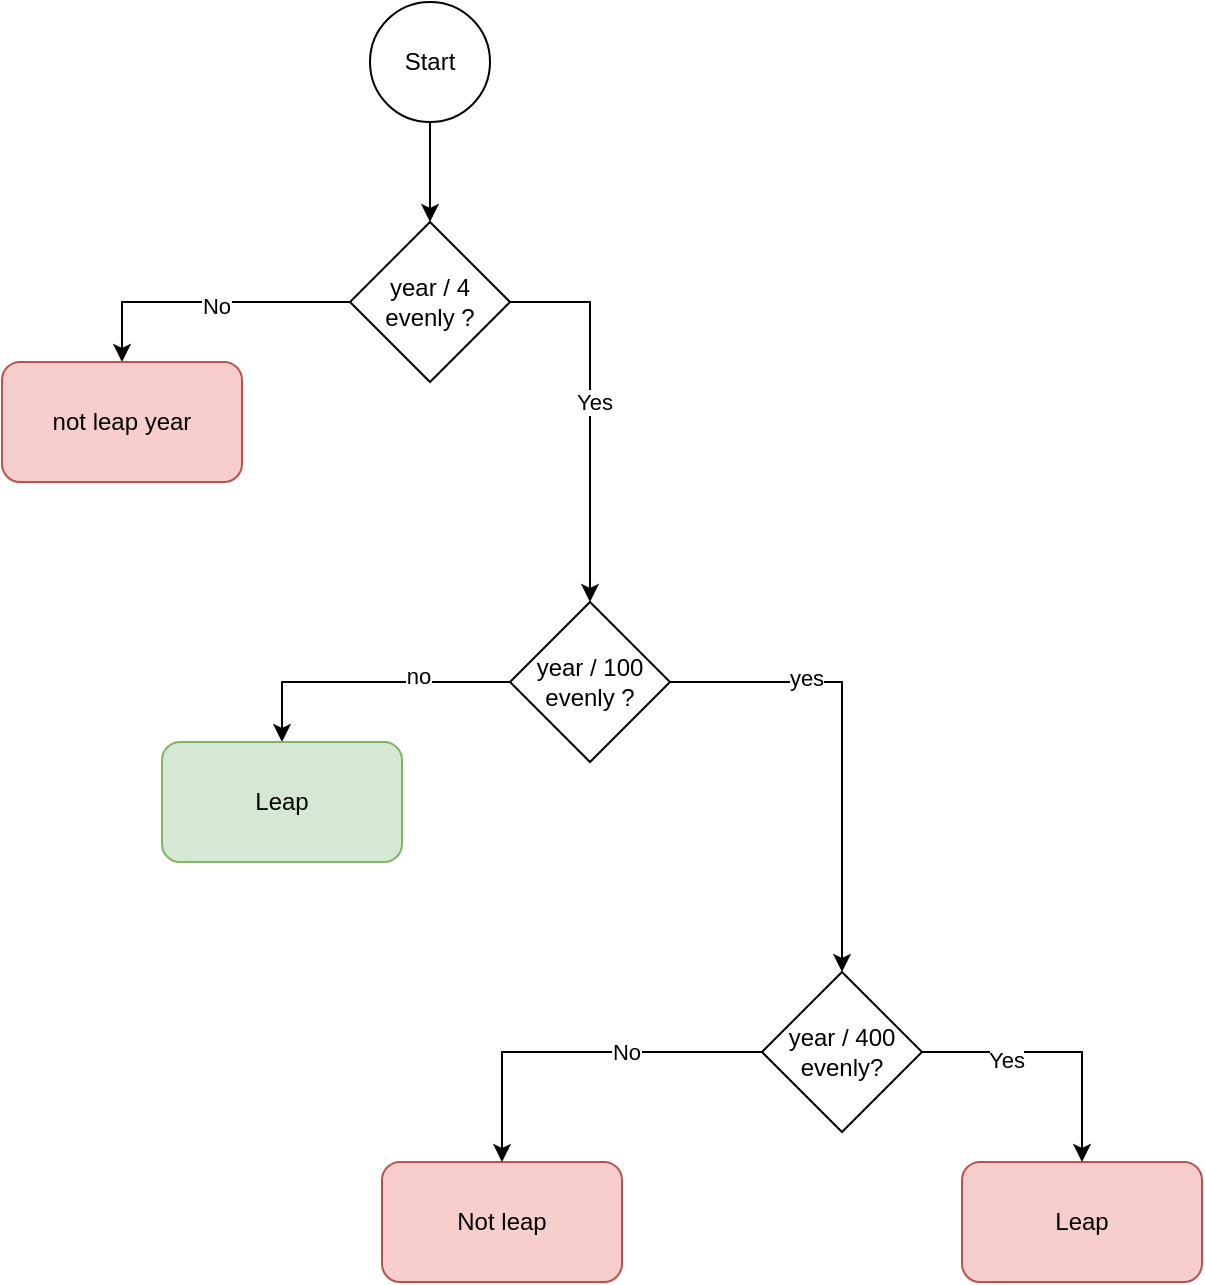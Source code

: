 <mxfile version="21.7.5" type="github">
  <diagram name="Strona-1" id="7H7xNDHiRF8mJy7IGhjK">
    <mxGraphModel dx="974" dy="680" grid="1" gridSize="10" guides="1" tooltips="1" connect="1" arrows="1" fold="1" page="1" pageScale="1" pageWidth="827" pageHeight="1169" math="0" shadow="0">
      <root>
        <mxCell id="0" />
        <mxCell id="1" parent="0" />
        <mxCell id="12UoBl-AWslSXjOpUT00-2" style="edgeStyle=orthogonalEdgeStyle;rounded=0;orthogonalLoop=1;jettySize=auto;html=1;entryX=0.5;entryY=0;entryDx=0;entryDy=0;" edge="1" parent="1" source="12UoBl-AWslSXjOpUT00-1" target="12UoBl-AWslSXjOpUT00-8">
          <mxGeometry relative="1" as="geometry">
            <mxPoint x="530" y="210" as="targetPoint" />
            <Array as="points">
              <mxPoint x="454" y="170" />
            </Array>
          </mxGeometry>
        </mxCell>
        <mxCell id="12UoBl-AWslSXjOpUT00-6" value="Yes" style="edgeLabel;html=1;align=center;verticalAlign=middle;resizable=0;points=[];" vertex="1" connectable="0" parent="12UoBl-AWslSXjOpUT00-2">
          <mxGeometry x="-0.056" y="2" relative="1" as="geometry">
            <mxPoint as="offset" />
          </mxGeometry>
        </mxCell>
        <mxCell id="12UoBl-AWslSXjOpUT00-5" style="edgeStyle=orthogonalEdgeStyle;rounded=0;orthogonalLoop=1;jettySize=auto;html=1;exitX=0;exitY=0.5;exitDx=0;exitDy=0;entryX=0.5;entryY=0;entryDx=0;entryDy=0;" edge="1" parent="1" source="12UoBl-AWslSXjOpUT00-1" target="12UoBl-AWslSXjOpUT00-4">
          <mxGeometry relative="1" as="geometry" />
        </mxCell>
        <mxCell id="12UoBl-AWslSXjOpUT00-7" value="No" style="edgeLabel;html=1;align=center;verticalAlign=middle;resizable=0;points=[];" vertex="1" connectable="0" parent="12UoBl-AWslSXjOpUT00-5">
          <mxGeometry x="-0.069" y="2" relative="1" as="geometry">
            <mxPoint as="offset" />
          </mxGeometry>
        </mxCell>
        <mxCell id="12UoBl-AWslSXjOpUT00-1" value="year / 4&lt;br&gt;evenly ?" style="rhombus;whiteSpace=wrap;html=1;" vertex="1" parent="1">
          <mxGeometry x="334" y="130" width="80" height="80" as="geometry" />
        </mxCell>
        <mxCell id="12UoBl-AWslSXjOpUT00-4" value="not leap year" style="rounded=1;whiteSpace=wrap;html=1;fillColor=#f8cecc;strokeColor=#b85450;" vertex="1" parent="1">
          <mxGeometry x="160" y="200" width="120" height="60" as="geometry" />
        </mxCell>
        <mxCell id="12UoBl-AWslSXjOpUT00-12" style="edgeStyle=orthogonalEdgeStyle;rounded=0;orthogonalLoop=1;jettySize=auto;html=1;entryX=0.5;entryY=0;entryDx=0;entryDy=0;" edge="1" parent="1" source="12UoBl-AWslSXjOpUT00-8" target="12UoBl-AWslSXjOpUT00-10">
          <mxGeometry relative="1" as="geometry" />
        </mxCell>
        <mxCell id="12UoBl-AWslSXjOpUT00-15" value="no" style="edgeLabel;html=1;align=center;verticalAlign=middle;resizable=0;points=[];" vertex="1" connectable="0" parent="12UoBl-AWslSXjOpUT00-12">
          <mxGeometry x="-0.364" y="-3" relative="1" as="geometry">
            <mxPoint as="offset" />
          </mxGeometry>
        </mxCell>
        <mxCell id="12UoBl-AWslSXjOpUT00-13" style="edgeStyle=orthogonalEdgeStyle;rounded=0;orthogonalLoop=1;jettySize=auto;html=1;exitX=1;exitY=0.5;exitDx=0;exitDy=0;" edge="1" parent="1" source="12UoBl-AWslSXjOpUT00-8" target="12UoBl-AWslSXjOpUT00-18">
          <mxGeometry relative="1" as="geometry">
            <mxPoint x="580" y="400" as="targetPoint" />
          </mxGeometry>
        </mxCell>
        <mxCell id="12UoBl-AWslSXjOpUT00-14" value="yes" style="edgeLabel;html=1;align=center;verticalAlign=middle;resizable=0;points=[];" vertex="1" connectable="0" parent="12UoBl-AWslSXjOpUT00-13">
          <mxGeometry x="-0.412" y="2" relative="1" as="geometry">
            <mxPoint as="offset" />
          </mxGeometry>
        </mxCell>
        <mxCell id="12UoBl-AWslSXjOpUT00-8" value="year / 100&lt;br&gt;evenly ?" style="rhombus;whiteSpace=wrap;html=1;" vertex="1" parent="1">
          <mxGeometry x="414" y="320" width="80" height="80" as="geometry" />
        </mxCell>
        <mxCell id="12UoBl-AWslSXjOpUT00-10" value="Leap" style="rounded=1;whiteSpace=wrap;html=1;fillColor=#d5e8d4;strokeColor=#82b366;" vertex="1" parent="1">
          <mxGeometry x="240" y="390" width="120" height="60" as="geometry" />
        </mxCell>
        <mxCell id="12UoBl-AWslSXjOpUT00-16" value="Not leap" style="rounded=1;whiteSpace=wrap;html=1;fillColor=#f8cecc;strokeColor=#b85450;" vertex="1" parent="1">
          <mxGeometry x="350" y="600" width="120" height="60" as="geometry" />
        </mxCell>
        <mxCell id="12UoBl-AWslSXjOpUT00-17" value="Leap" style="rounded=1;whiteSpace=wrap;html=1;fillColor=#f8cecc;strokeColor=#b85450;" vertex="1" parent="1">
          <mxGeometry x="640" y="600" width="120" height="60" as="geometry" />
        </mxCell>
        <mxCell id="12UoBl-AWslSXjOpUT00-20" style="edgeStyle=orthogonalEdgeStyle;rounded=0;orthogonalLoop=1;jettySize=auto;html=1;exitX=0;exitY=0.5;exitDx=0;exitDy=0;" edge="1" parent="1" source="12UoBl-AWslSXjOpUT00-18" target="12UoBl-AWslSXjOpUT00-16">
          <mxGeometry relative="1" as="geometry" />
        </mxCell>
        <mxCell id="12UoBl-AWslSXjOpUT00-23" value="No" style="edgeLabel;html=1;align=center;verticalAlign=middle;resizable=0;points=[];" vertex="1" connectable="0" parent="12UoBl-AWslSXjOpUT00-20">
          <mxGeometry x="-0.265" relative="1" as="geometry">
            <mxPoint as="offset" />
          </mxGeometry>
        </mxCell>
        <mxCell id="12UoBl-AWslSXjOpUT00-21" style="edgeStyle=orthogonalEdgeStyle;rounded=0;orthogonalLoop=1;jettySize=auto;html=1;exitX=1;exitY=0.5;exitDx=0;exitDy=0;" edge="1" parent="1" source="12UoBl-AWslSXjOpUT00-18" target="12UoBl-AWslSXjOpUT00-17">
          <mxGeometry relative="1" as="geometry" />
        </mxCell>
        <mxCell id="12UoBl-AWslSXjOpUT00-22" value="Yes" style="edgeLabel;html=1;align=center;verticalAlign=middle;resizable=0;points=[];" vertex="1" connectable="0" parent="12UoBl-AWslSXjOpUT00-21">
          <mxGeometry x="-0.378" y="-4" relative="1" as="geometry">
            <mxPoint as="offset" />
          </mxGeometry>
        </mxCell>
        <mxCell id="12UoBl-AWslSXjOpUT00-18" value="year / 400&lt;br&gt;evenly?" style="rhombus;whiteSpace=wrap;html=1;" vertex="1" parent="1">
          <mxGeometry x="540" y="505" width="80" height="80" as="geometry" />
        </mxCell>
        <mxCell id="12UoBl-AWslSXjOpUT00-25" style="edgeStyle=orthogonalEdgeStyle;rounded=0;orthogonalLoop=1;jettySize=auto;html=1;" edge="1" parent="1" source="12UoBl-AWslSXjOpUT00-24" target="12UoBl-AWslSXjOpUT00-1">
          <mxGeometry relative="1" as="geometry" />
        </mxCell>
        <mxCell id="12UoBl-AWslSXjOpUT00-24" value="Start" style="ellipse;whiteSpace=wrap;html=1;aspect=fixed;" vertex="1" parent="1">
          <mxGeometry x="344" y="20" width="60" height="60" as="geometry" />
        </mxCell>
      </root>
    </mxGraphModel>
  </diagram>
</mxfile>
